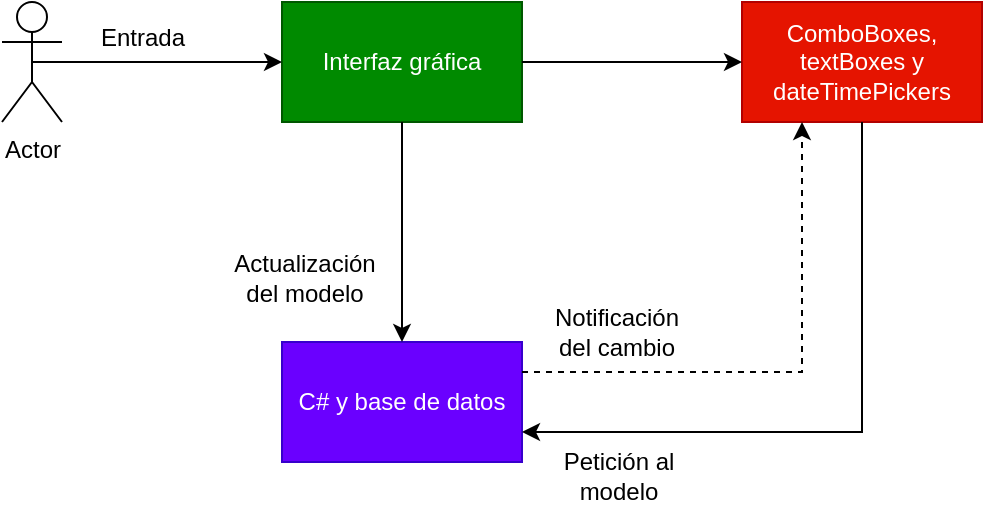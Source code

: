 <mxfile version="22.1.0" type="github">
  <diagram name="Página-1" id="NwiGRIUTR9WtGmNOfTWw">
    <mxGraphModel dx="540" dy="489" grid="1" gridSize="10" guides="1" tooltips="1" connect="1" arrows="1" fold="1" page="1" pageScale="1" pageWidth="827" pageHeight="1169" math="0" shadow="0">
      <root>
        <mxCell id="0" />
        <mxCell id="1" parent="0" />
        <mxCell id="0TqwOXK_lIrOSFYLW8mV-1" value="Actor" style="shape=umlActor;verticalLabelPosition=bottom;verticalAlign=top;html=1;outlineConnect=0;" vertex="1" parent="1">
          <mxGeometry x="110" y="130" width="30" height="60" as="geometry" />
        </mxCell>
        <mxCell id="0TqwOXK_lIrOSFYLW8mV-2" value="Interfaz gráfica" style="rounded=0;whiteSpace=wrap;html=1;fillColor=#008a00;strokeColor=#005700;fontColor=#ffffff;fillStyle=solid;" vertex="1" parent="1">
          <mxGeometry x="250" y="130" width="120" height="60" as="geometry" />
        </mxCell>
        <mxCell id="0TqwOXK_lIrOSFYLW8mV-3" value="C# y base de datos" style="rounded=0;whiteSpace=wrap;html=1;fillColor=#6a00ff;strokeColor=#3700CC;fontColor=#ffffff;" vertex="1" parent="1">
          <mxGeometry x="250" y="300" width="120" height="60" as="geometry" />
        </mxCell>
        <mxCell id="0TqwOXK_lIrOSFYLW8mV-4" value="ComboBoxes, textBoxes y dateTimePickers" style="rounded=0;whiteSpace=wrap;html=1;fillColor=#e51400;strokeColor=#B20000;fontColor=#ffffff;" vertex="1" parent="1">
          <mxGeometry x="480" y="130" width="120" height="60" as="geometry" />
        </mxCell>
        <mxCell id="0TqwOXK_lIrOSFYLW8mV-5" value="" style="endArrow=classic;html=1;rounded=0;dashed=1;exitX=1;exitY=0.25;exitDx=0;exitDy=0;entryX=0.25;entryY=1;entryDx=0;entryDy=0;" edge="1" parent="1" source="0TqwOXK_lIrOSFYLW8mV-3" target="0TqwOXK_lIrOSFYLW8mV-4">
          <mxGeometry width="50" height="50" relative="1" as="geometry">
            <mxPoint x="400" y="320" as="sourcePoint" />
            <mxPoint x="450" y="270" as="targetPoint" />
            <Array as="points">
              <mxPoint x="510" y="315" />
            </Array>
          </mxGeometry>
        </mxCell>
        <mxCell id="0TqwOXK_lIrOSFYLW8mV-6" value="" style="endArrow=classic;html=1;rounded=0;exitX=0.5;exitY=1;exitDx=0;exitDy=0;entryX=1;entryY=0.75;entryDx=0;entryDy=0;" edge="1" parent="1" source="0TqwOXK_lIrOSFYLW8mV-4" target="0TqwOXK_lIrOSFYLW8mV-3">
          <mxGeometry width="50" height="50" relative="1" as="geometry">
            <mxPoint x="420" y="230" as="sourcePoint" />
            <mxPoint x="470" y="180" as="targetPoint" />
            <Array as="points">
              <mxPoint x="540" y="345" />
            </Array>
          </mxGeometry>
        </mxCell>
        <mxCell id="0TqwOXK_lIrOSFYLW8mV-7" value="" style="endArrow=classic;html=1;rounded=0;exitX=0.5;exitY=1;exitDx=0;exitDy=0;entryX=0.5;entryY=0;entryDx=0;entryDy=0;" edge="1" parent="1" source="0TqwOXK_lIrOSFYLW8mV-2" target="0TqwOXK_lIrOSFYLW8mV-3">
          <mxGeometry width="50" height="50" relative="1" as="geometry">
            <mxPoint x="420" y="230" as="sourcePoint" />
            <mxPoint x="470" y="180" as="targetPoint" />
          </mxGeometry>
        </mxCell>
        <mxCell id="0TqwOXK_lIrOSFYLW8mV-8" value="" style="endArrow=classic;html=1;rounded=0;exitX=1;exitY=0.5;exitDx=0;exitDy=0;entryX=0;entryY=0.5;entryDx=0;entryDy=0;" edge="1" parent="1" source="0TqwOXK_lIrOSFYLW8mV-2" target="0TqwOXK_lIrOSFYLW8mV-4">
          <mxGeometry width="50" height="50" relative="1" as="geometry">
            <mxPoint x="420" y="230" as="sourcePoint" />
            <mxPoint x="470" y="180" as="targetPoint" />
          </mxGeometry>
        </mxCell>
        <mxCell id="0TqwOXK_lIrOSFYLW8mV-9" value="" style="endArrow=classic;html=1;rounded=0;exitX=0.5;exitY=0.5;exitDx=0;exitDy=0;exitPerimeter=0;entryX=0;entryY=0.5;entryDx=0;entryDy=0;" edge="1" parent="1" source="0TqwOXK_lIrOSFYLW8mV-1" target="0TqwOXK_lIrOSFYLW8mV-2">
          <mxGeometry width="50" height="50" relative="1" as="geometry">
            <mxPoint x="340" y="220" as="sourcePoint" />
            <mxPoint x="390" y="170" as="targetPoint" />
          </mxGeometry>
        </mxCell>
        <mxCell id="0TqwOXK_lIrOSFYLW8mV-10" value="Actualización&lt;br&gt;del modelo" style="text;html=1;align=center;verticalAlign=middle;resizable=0;points=[];autosize=1;strokeColor=none;fillColor=none;" vertex="1" parent="1">
          <mxGeometry x="216" y="248" width="90" height="40" as="geometry" />
        </mxCell>
        <mxCell id="0TqwOXK_lIrOSFYLW8mV-11" value="Notificación&lt;br&gt;del cambio" style="text;html=1;align=center;verticalAlign=middle;resizable=0;points=[];autosize=1;strokeColor=none;fillColor=none;" vertex="1" parent="1">
          <mxGeometry x="372" y="275" width="90" height="40" as="geometry" />
        </mxCell>
        <mxCell id="0TqwOXK_lIrOSFYLW8mV-12" value="Petición al&lt;br&gt;modelo" style="text;html=1;align=center;verticalAlign=middle;resizable=0;points=[];autosize=1;strokeColor=none;fillColor=none;" vertex="1" parent="1">
          <mxGeometry x="378" y="347" width="80" height="40" as="geometry" />
        </mxCell>
        <mxCell id="0TqwOXK_lIrOSFYLW8mV-13" value="Entrada" style="text;html=1;align=center;verticalAlign=middle;resizable=0;points=[];autosize=1;strokeColor=none;fillColor=none;" vertex="1" parent="1">
          <mxGeometry x="145" y="133" width="70" height="30" as="geometry" />
        </mxCell>
      </root>
    </mxGraphModel>
  </diagram>
</mxfile>
